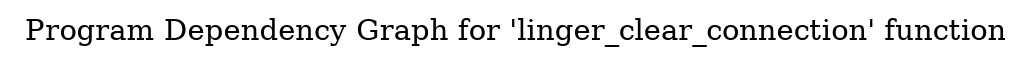 digraph "Program Dependency Graph for 'linger_clear_connection' function" {
	label="Program Dependency Graph for 'linger_clear_connection' function";

}
